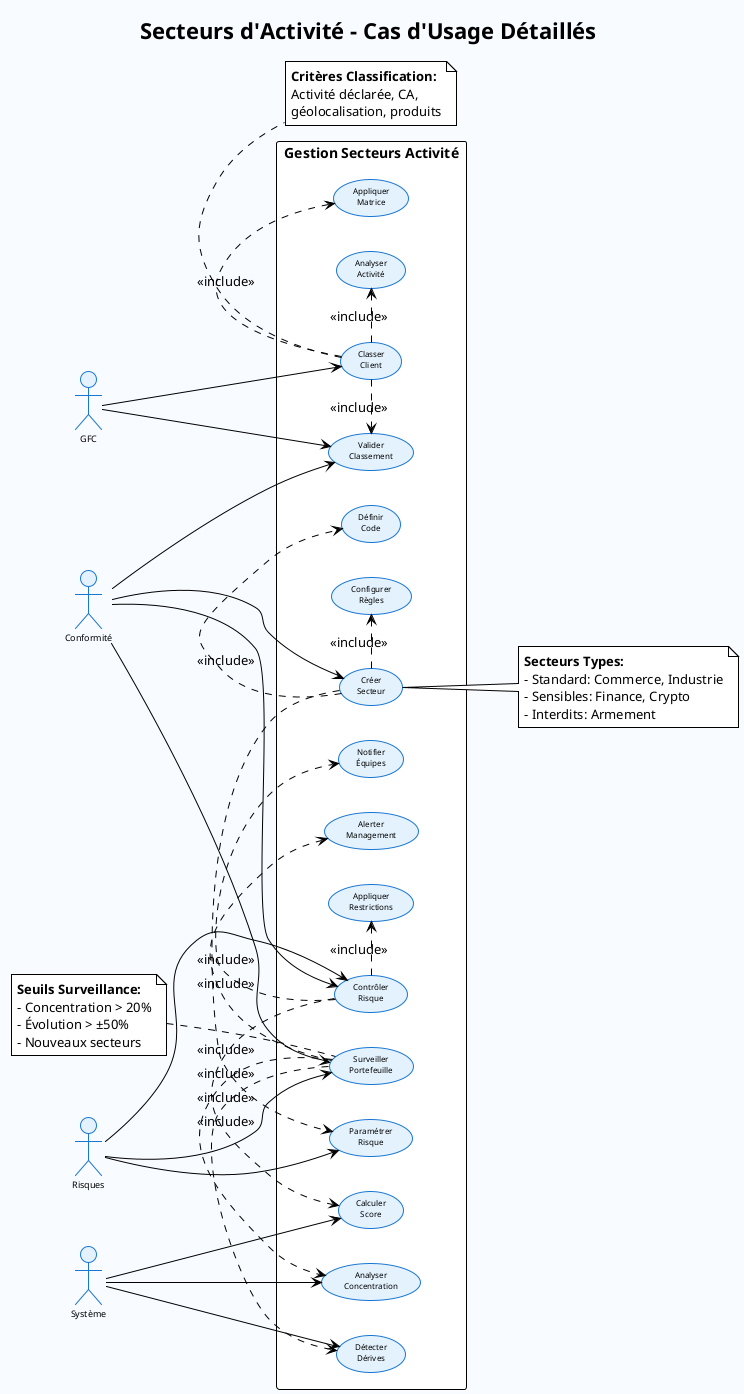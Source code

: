 @startuml UC_Detail_SecteursActivite
!theme plain
skinparam backgroundColor #F8FBFF
skinparam usecase {
    BackgroundColor #E3F2FD
    BorderColor #1976D2
    FontSize 8
}
skinparam actor {
    BackgroundColor #E3F2FD
    BorderColor #1976D2
    FontSize 9
}
skinparam note FontSize 7

title Secteurs d'Activité - Cas d'Usage Détaillés

left to right direction

actor "GFC" as G
actor "Conformité" as C
actor "Risques" as R
actor "Système" as S

rectangle "Gestion Secteurs Activité" {
  
  usecase "Créer\nSecteur" as UC1
  usecase "Définir\nCode" as UC1_1
  usecase "Paramétrer\nRisque" as UC1_2
  usecase "Configurer\nRègles" as UC1_3
  
  usecase "Classer\nClient" as UC2
  usecase "Analyser\nActivité" as UC2_1
  usecase "Appliquer\nMatrice" as UC2_2
  usecase "Valider\nClassement" as UC2_3
  
  usecase "Contrôler\nRisque" as UC3
  usecase "Calculer\nScore" as UC3_1
  usecase "Appliquer\nRestrictions" as UC3_2
  usecase "Notifier\nÉquipes" as UC3_3
  
  usecase "Surveiller\nPortefeuille" as UC4
  usecase "Analyser\nConcentration" as UC4_1
  usecase "Détecter\nDérives" as UC4_2
  usecase "Alerter\nManagement" as UC4_3
}

' Relations
G --> UC2
G --> UC2_3

C --> UC1
C --> UC2_3
C --> UC3
C --> UC4

R --> UC1_2
R --> UC3
R --> UC4

S --> UC3_1
S --> UC4_1
S --> UC4_2

' Inclusions
UC1 .> UC1_1 : <<include>>
UC1 .> UC1_2 : <<include>>
UC1 .> UC1_3 : <<include>>

UC2 .> UC2_1 : <<include>>
UC2 .> UC2_2 : <<include>>
UC2 .> UC2_3 : <<include>>

UC3 .> UC3_1 : <<include>>
UC3 .> UC3_2 : <<include>>
UC3 .> UC3_3 : <<include>>

UC4 .> UC4_1 : <<include>>
UC4 .> UC4_2 : <<include>>
UC4 .> UC4_3 : <<include>>

note right of UC1
**Secteurs Types:**
- Standard: Commerce, Industrie
- Sensibles: Finance, Crypto
- Interdits: Armement
end note

note bottom of UC2
**Critères Classification:**
Activité déclarée, CA,
géolocalisation, produits
end note

note left of UC4
**Seuils Surveillance:**
- Concentration > 20%
- Évolution > ±50%
- Nouveaux secteurs
end note

@enduml
